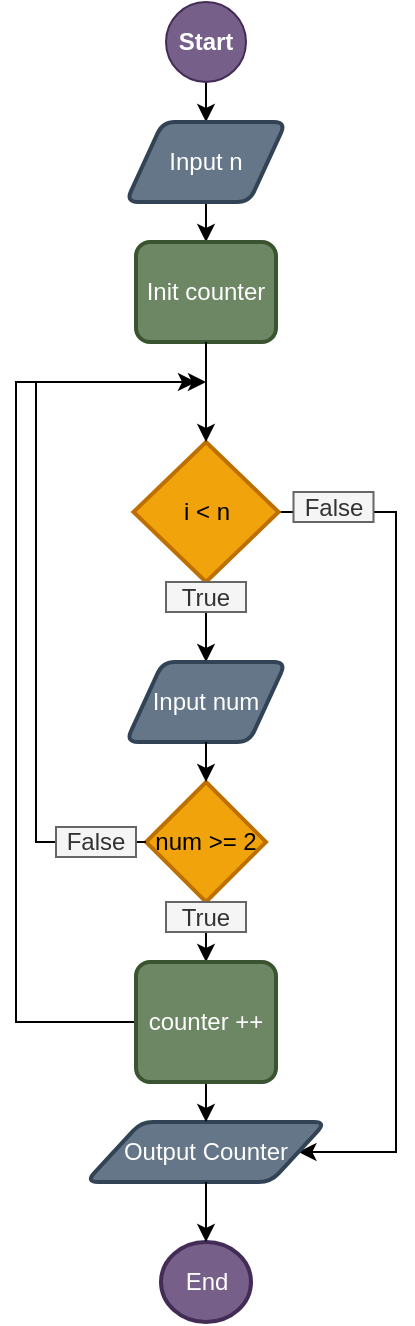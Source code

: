 <mxfile version="24.7.17">
  <diagram name="Сторінка-1" id="wCWeLn6fl2u3CtMGEsQt">
    <mxGraphModel dx="751" dy="502" grid="1" gridSize="10" guides="1" tooltips="1" connect="1" arrows="1" fold="1" page="1" pageScale="1" pageWidth="827" pageHeight="1169" math="0" shadow="0">
      <root>
        <mxCell id="0" />
        <mxCell id="1" parent="0" />
        <mxCell id="djAEkdJ0_T0EWEqAejgB-3" style="edgeStyle=orthogonalEdgeStyle;rounded=0;orthogonalLoop=1;jettySize=auto;html=1;exitX=0.5;exitY=1;exitDx=0;exitDy=0;entryX=0.5;entryY=0;entryDx=0;entryDy=0;" parent="1" source="djAEkdJ0_T0EWEqAejgB-1" target="djAEkdJ0_T0EWEqAejgB-2" edge="1">
          <mxGeometry relative="1" as="geometry" />
        </mxCell>
        <mxCell id="djAEkdJ0_T0EWEqAejgB-1" value="&lt;b&gt;Start&lt;/b&gt;" style="ellipse;whiteSpace=wrap;html=1;aspect=fixed;fillColor=#76608a;strokeColor=#432D57;fontColor=#ffffff;" parent="1" vertex="1">
          <mxGeometry x="405" y="120" width="40" height="40" as="geometry" />
        </mxCell>
        <mxCell id="djAEkdJ0_T0EWEqAejgB-5" style="edgeStyle=orthogonalEdgeStyle;rounded=0;orthogonalLoop=1;jettySize=auto;html=1;exitX=0.5;exitY=1;exitDx=0;exitDy=0;entryX=0.5;entryY=0;entryDx=0;entryDy=0;" parent="1" source="djAEkdJ0_T0EWEqAejgB-2" target="djAEkdJ0_T0EWEqAejgB-4" edge="1">
          <mxGeometry relative="1" as="geometry" />
        </mxCell>
        <mxCell id="djAEkdJ0_T0EWEqAejgB-2" value="Input n" style="shape=parallelogram;html=1;strokeWidth=2;perimeter=parallelogramPerimeter;whiteSpace=wrap;rounded=1;arcSize=12;size=0.23;fillColor=#647687;fontColor=#ffffff;strokeColor=#314354;" parent="1" vertex="1">
          <mxGeometry x="385" y="180" width="80" height="40" as="geometry" />
        </mxCell>
        <mxCell id="djAEkdJ0_T0EWEqAejgB-4" value="Init counter" style="rounded=1;whiteSpace=wrap;html=1;absoluteArcSize=1;arcSize=14;strokeWidth=2;fillColor=#6d8764;fontColor=#ffffff;strokeColor=#3A5431;" parent="1" vertex="1">
          <mxGeometry x="390" y="240" width="70" height="50" as="geometry" />
        </mxCell>
        <mxCell id="djAEkdJ0_T0EWEqAejgB-30" style="edgeStyle=orthogonalEdgeStyle;rounded=0;orthogonalLoop=1;jettySize=auto;html=1;exitX=0.5;exitY=1;exitDx=0;exitDy=0;exitPerimeter=0;entryX=0.5;entryY=0;entryDx=0;entryDy=0;" parent="1" source="djAEkdJ0_T0EWEqAejgB-25" target="djAEkdJ0_T0EWEqAejgB-9" edge="1">
          <mxGeometry relative="1" as="geometry" />
        </mxCell>
        <mxCell id="djAEkdJ0_T0EWEqAejgB-46" style="edgeStyle=orthogonalEdgeStyle;rounded=0;orthogonalLoop=1;jettySize=auto;html=1;exitX=1;exitY=0.5;exitDx=0;exitDy=0;exitPerimeter=0;entryX=1;entryY=0.5;entryDx=0;entryDy=0;" parent="1" source="djAEkdJ0_T0EWEqAejgB-6" target="djAEkdJ0_T0EWEqAejgB-13" edge="1">
          <mxGeometry relative="1" as="geometry">
            <Array as="points">
              <mxPoint x="520" y="375" />
              <mxPoint x="520" y="695" />
            </Array>
          </mxGeometry>
        </mxCell>
        <mxCell id="djAEkdJ0_T0EWEqAejgB-6" value="i &amp;lt; n" style="strokeWidth=2;html=1;shape=mxgraph.flowchart.decision;whiteSpace=wrap;fillColor=#f0a30a;fontColor=#000000;strokeColor=#BD7000;" parent="1" vertex="1">
          <mxGeometry x="388.75" y="340" width="72.5" height="70" as="geometry" />
        </mxCell>
        <mxCell id="djAEkdJ0_T0EWEqAejgB-9" value="Input num" style="shape=parallelogram;html=1;strokeWidth=2;perimeter=parallelogramPerimeter;whiteSpace=wrap;rounded=1;arcSize=12;size=0.23;fillColor=#647687;fontColor=#ffffff;strokeColor=#314354;" parent="1" vertex="1">
          <mxGeometry x="385" y="450" width="80" height="40" as="geometry" />
        </mxCell>
        <mxCell id="djAEkdJ0_T0EWEqAejgB-12" style="edgeStyle=orthogonalEdgeStyle;rounded=0;orthogonalLoop=1;jettySize=auto;html=1;exitX=0.5;exitY=1;exitDx=0;exitDy=0;entryX=0.5;entryY=0;entryDx=0;entryDy=0;entryPerimeter=0;" parent="1" source="djAEkdJ0_T0EWEqAejgB-4" target="djAEkdJ0_T0EWEqAejgB-6" edge="1">
          <mxGeometry relative="1" as="geometry" />
        </mxCell>
        <mxCell id="djAEkdJ0_T0EWEqAejgB-13" value="Output Counter" style="shape=parallelogram;html=1;strokeWidth=2;perimeter=parallelogramPerimeter;whiteSpace=wrap;rounded=1;arcSize=12;size=0.23;fillColor=#647687;fontColor=#ffffff;strokeColor=#314354;" parent="1" vertex="1">
          <mxGeometry x="365" y="680" width="120" height="30" as="geometry" />
        </mxCell>
        <mxCell id="djAEkdJ0_T0EWEqAejgB-17" value="False" style="text;html=1;align=center;verticalAlign=middle;whiteSpace=wrap;rounded=0;fillColor=#f5f5f5;fontColor=#333333;strokeColor=#666666;" parent="1" vertex="1">
          <mxGeometry x="468.75" y="365" width="40" height="15" as="geometry" />
        </mxCell>
        <mxCell id="djAEkdJ0_T0EWEqAejgB-31" value="" style="edgeStyle=orthogonalEdgeStyle;rounded=0;orthogonalLoop=1;jettySize=auto;html=1;exitX=0.5;exitY=1;exitDx=0;exitDy=0;exitPerimeter=0;entryX=0.5;entryY=0;entryDx=0;entryDy=0;" parent="1" source="djAEkdJ0_T0EWEqAejgB-6" target="djAEkdJ0_T0EWEqAejgB-25" edge="1">
          <mxGeometry relative="1" as="geometry">
            <mxPoint x="425" y="410" as="sourcePoint" />
            <mxPoint x="425" y="460" as="targetPoint" />
          </mxGeometry>
        </mxCell>
        <mxCell id="djAEkdJ0_T0EWEqAejgB-25" value="True" style="text;html=1;align=center;verticalAlign=middle;whiteSpace=wrap;rounded=0;fillColor=#f5f5f5;fontColor=#333333;strokeColor=#666666;" parent="1" vertex="1">
          <mxGeometry x="405" y="410" width="40" height="15" as="geometry" />
        </mxCell>
        <mxCell id="djAEkdJ0_T0EWEqAejgB-48" value="" style="edgeStyle=orthogonalEdgeStyle;rounded=0;orthogonalLoop=1;jettySize=auto;html=1;" parent="1" source="djAEkdJ0_T0EWEqAejgB-44" target="djAEkdJ0_T0EWEqAejgB-45" edge="1">
          <mxGeometry relative="1" as="geometry" />
        </mxCell>
        <mxCell id="djAEkdJ0_T0EWEqAejgB-44" value="num &amp;gt;= 2" style="strokeWidth=2;html=1;shape=mxgraph.flowchart.decision;whiteSpace=wrap;fillColor=#f0a30a;fontColor=#000000;strokeColor=#BD7000;" parent="1" vertex="1">
          <mxGeometry x="395" y="510" width="60" height="60" as="geometry" />
        </mxCell>
        <mxCell id="djAEkdJ0_T0EWEqAejgB-53" style="edgeStyle=orthogonalEdgeStyle;rounded=0;orthogonalLoop=1;jettySize=auto;html=1;exitX=0;exitY=0.5;exitDx=0;exitDy=0;" parent="1" source="djAEkdJ0_T0EWEqAejgB-45" edge="1">
          <mxGeometry relative="1" as="geometry">
            <mxPoint x="420" y="310" as="targetPoint" />
            <Array as="points">
              <mxPoint x="330" y="630" />
              <mxPoint x="330" y="310" />
            </Array>
          </mxGeometry>
        </mxCell>
        <mxCell id="djAEkdJ0_T0EWEqAejgB-54" style="edgeStyle=orthogonalEdgeStyle;rounded=0;orthogonalLoop=1;jettySize=auto;html=1;exitX=0.5;exitY=1;exitDx=0;exitDy=0;entryX=0.5;entryY=0;entryDx=0;entryDy=0;" parent="1" source="djAEkdJ0_T0EWEqAejgB-45" target="djAEkdJ0_T0EWEqAejgB-13" edge="1">
          <mxGeometry relative="1" as="geometry" />
        </mxCell>
        <mxCell id="djAEkdJ0_T0EWEqAejgB-45" value="counter ++" style="rounded=1;whiteSpace=wrap;html=1;absoluteArcSize=1;arcSize=14;strokeWidth=2;fillColor=#6d8764;fontColor=#ffffff;strokeColor=#3A5431;" parent="1" vertex="1">
          <mxGeometry x="390" y="600" width="70" height="60" as="geometry" />
        </mxCell>
        <mxCell id="djAEkdJ0_T0EWEqAejgB-47" style="edgeStyle=orthogonalEdgeStyle;rounded=0;orthogonalLoop=1;jettySize=auto;html=1;exitX=0.5;exitY=1;exitDx=0;exitDy=0;entryX=0.5;entryY=0;entryDx=0;entryDy=0;entryPerimeter=0;" parent="1" source="djAEkdJ0_T0EWEqAejgB-9" target="djAEkdJ0_T0EWEqAejgB-44" edge="1">
          <mxGeometry relative="1" as="geometry" />
        </mxCell>
        <mxCell id="djAEkdJ0_T0EWEqAejgB-38" value="True" style="text;html=1;align=center;verticalAlign=middle;whiteSpace=wrap;rounded=0;fillColor=#f5f5f5;fontColor=#333333;strokeColor=#666666;" parent="1" vertex="1">
          <mxGeometry x="405" y="570" width="40" height="15" as="geometry" />
        </mxCell>
        <mxCell id="djAEkdJ0_T0EWEqAejgB-52" style="edgeStyle=orthogonalEdgeStyle;rounded=0;orthogonalLoop=1;jettySize=auto;html=1;exitX=0;exitY=0.5;exitDx=0;exitDy=0;exitPerimeter=0;" parent="1" source="djAEkdJ0_T0EWEqAejgB-44" edge="1">
          <mxGeometry relative="1" as="geometry">
            <mxPoint x="425" y="310" as="targetPoint" />
            <Array as="points">
              <mxPoint x="340" y="540" />
              <mxPoint x="340" y="310" />
            </Array>
          </mxGeometry>
        </mxCell>
        <mxCell id="djAEkdJ0_T0EWEqAejgB-41" value="False" style="text;html=1;align=center;verticalAlign=middle;whiteSpace=wrap;rounded=0;fillColor=#f5f5f5;fontColor=#333333;strokeColor=#666666;" parent="1" vertex="1">
          <mxGeometry x="350" y="532.5" width="40" height="15" as="geometry" />
        </mxCell>
        <mxCell id="djAEkdJ0_T0EWEqAejgB-55" value="End" style="strokeWidth=2;html=1;shape=mxgraph.flowchart.start_2;whiteSpace=wrap;fillColor=#76608a;fontColor=#ffffff;strokeColor=#432D57;" parent="1" vertex="1">
          <mxGeometry x="402.5" y="740" width="45" height="40" as="geometry" />
        </mxCell>
        <mxCell id="djAEkdJ0_T0EWEqAejgB-56" style="edgeStyle=orthogonalEdgeStyle;rounded=0;orthogonalLoop=1;jettySize=auto;html=1;exitX=0.5;exitY=1;exitDx=0;exitDy=0;entryX=0.5;entryY=0;entryDx=0;entryDy=0;entryPerimeter=0;" parent="1" source="djAEkdJ0_T0EWEqAejgB-13" target="djAEkdJ0_T0EWEqAejgB-55" edge="1">
          <mxGeometry relative="1" as="geometry" />
        </mxCell>
      </root>
    </mxGraphModel>
  </diagram>
</mxfile>
